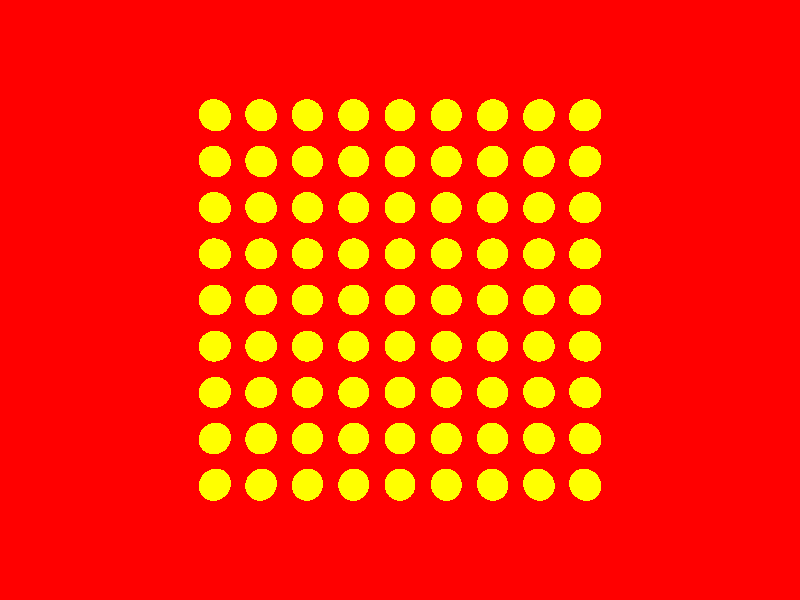 
#include "colors.inc"


background { color Cyan }
   
plane {<0,1,0>,0 pigment {color Red}}  
   

camera {
    location <12,40,12>
    look_at <12,0,12>
}


light_source { <-40, 40, -40>color White}


#declare I=0;
#while (I < 9)
 #declare J=0;
 #while (J < 9)
   sphere {
   <I*3, 1, J*3>, 1
   texture {
     pigment { color Yellow }
   }
}
 #declare J=J+1;
 #end
#declare I=I+1;
#end